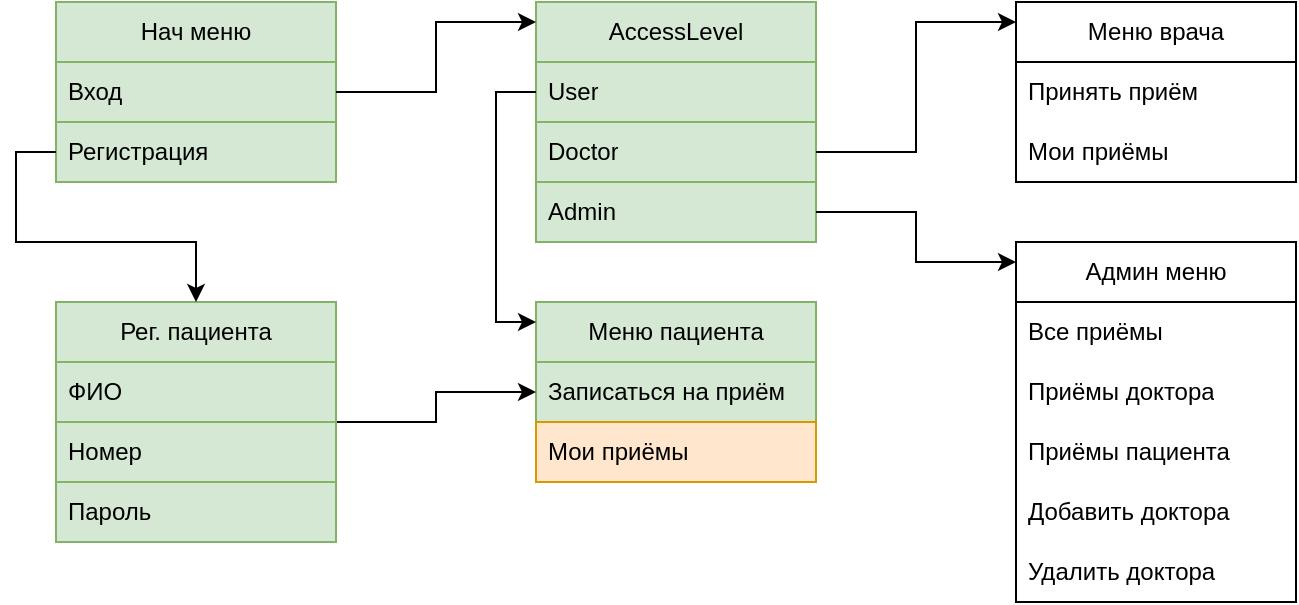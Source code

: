 <mxfile version="24.3.1" type="device">
  <diagram name="Страница — 1" id="wxF1bacv_a9VdhyHZAjL">
    <mxGraphModel dx="1112" dy="573" grid="1" gridSize="10" guides="1" tooltips="1" connect="1" arrows="1" fold="1" page="1" pageScale="1" pageWidth="827" pageHeight="1169" math="0" shadow="0">
      <root>
        <mxCell id="0" />
        <mxCell id="1" parent="0" />
        <mxCell id="FXJhZsE6ygOkz5vdfHuf-5" value="Нач меню" style="swimlane;fontStyle=0;childLayout=stackLayout;horizontal=1;startSize=30;horizontalStack=0;resizeParent=1;resizeParentMax=0;resizeLast=0;collapsible=1;marginBottom=0;whiteSpace=wrap;html=1;fillColor=#d5e8d4;strokeColor=#82b366;" parent="1" vertex="1">
          <mxGeometry x="40" y="40" width="140" height="90" as="geometry" />
        </mxCell>
        <mxCell id="FXJhZsE6ygOkz5vdfHuf-6" value="Вход" style="text;strokeColor=#82b366;fillColor=#d5e8d4;align=left;verticalAlign=middle;spacingLeft=4;spacingRight=4;overflow=hidden;points=[[0,0.5],[1,0.5]];portConstraint=eastwest;rotatable=0;whiteSpace=wrap;html=1;" parent="FXJhZsE6ygOkz5vdfHuf-5" vertex="1">
          <mxGeometry y="30" width="140" height="30" as="geometry" />
        </mxCell>
        <mxCell id="3HsFZvzpwPpUL35nPNgv-25" value="Регистрация" style="text;strokeColor=#82b366;fillColor=#d5e8d4;align=left;verticalAlign=middle;spacingLeft=4;spacingRight=4;overflow=hidden;points=[[0,0.5],[1,0.5]];portConstraint=eastwest;rotatable=0;whiteSpace=wrap;html=1;" parent="FXJhZsE6ygOkz5vdfHuf-5" vertex="1">
          <mxGeometry y="60" width="140" height="30" as="geometry" />
        </mxCell>
        <mxCell id="3HsFZvzpwPpUL35nPNgv-3" value="Админ меню" style="swimlane;fontStyle=0;childLayout=stackLayout;horizontal=1;startSize=30;horizontalStack=0;resizeParent=1;resizeParentMax=0;resizeLast=0;collapsible=1;marginBottom=0;whiteSpace=wrap;html=1;" parent="1" vertex="1">
          <mxGeometry x="520" y="160" width="140" height="180" as="geometry" />
        </mxCell>
        <mxCell id="3HsFZvzpwPpUL35nPNgv-16" value="Все приёмы" style="text;strokeColor=none;fillColor=none;align=left;verticalAlign=middle;spacingLeft=4;spacingRight=4;overflow=hidden;points=[[0,0.5],[1,0.5]];portConstraint=eastwest;rotatable=0;whiteSpace=wrap;html=1;" parent="3HsFZvzpwPpUL35nPNgv-3" vertex="1">
          <mxGeometry y="30" width="140" height="30" as="geometry" />
        </mxCell>
        <mxCell id="3HsFZvzpwPpUL35nPNgv-17" value="Приёмы доктора" style="text;strokeColor=none;fillColor=none;align=left;verticalAlign=middle;spacingLeft=4;spacingRight=4;overflow=hidden;points=[[0,0.5],[1,0.5]];portConstraint=eastwest;rotatable=0;whiteSpace=wrap;html=1;" parent="3HsFZvzpwPpUL35nPNgv-3" vertex="1">
          <mxGeometry y="60" width="140" height="30" as="geometry" />
        </mxCell>
        <mxCell id="3HsFZvzpwPpUL35nPNgv-18" value="Приёмы пациента" style="text;strokeColor=none;fillColor=none;align=left;verticalAlign=middle;spacingLeft=4;spacingRight=4;overflow=hidden;points=[[0,0.5],[1,0.5]];portConstraint=eastwest;rotatable=0;whiteSpace=wrap;html=1;" parent="3HsFZvzpwPpUL35nPNgv-3" vertex="1">
          <mxGeometry y="90" width="140" height="30" as="geometry" />
        </mxCell>
        <mxCell id="3HsFZvzpwPpUL35nPNgv-4" value="Добавить доктора" style="text;strokeColor=none;fillColor=none;align=left;verticalAlign=middle;spacingLeft=4;spacingRight=4;overflow=hidden;points=[[0,0.5],[1,0.5]];portConstraint=eastwest;rotatable=0;whiteSpace=wrap;html=1;" parent="3HsFZvzpwPpUL35nPNgv-3" vertex="1">
          <mxGeometry y="120" width="140" height="30" as="geometry" />
        </mxCell>
        <mxCell id="3HsFZvzpwPpUL35nPNgv-5" value="Удалить доктора" style="text;strokeColor=none;fillColor=none;align=left;verticalAlign=middle;spacingLeft=4;spacingRight=4;overflow=hidden;points=[[0,0.5],[1,0.5]];portConstraint=eastwest;rotatable=0;whiteSpace=wrap;html=1;" parent="3HsFZvzpwPpUL35nPNgv-3" vertex="1">
          <mxGeometry y="150" width="140" height="30" as="geometry" />
        </mxCell>
        <mxCell id="3HsFZvzpwPpUL35nPNgv-11" value="Меню врача" style="swimlane;fontStyle=0;childLayout=stackLayout;horizontal=1;startSize=30;horizontalStack=0;resizeParent=1;resizeParentMax=0;resizeLast=0;collapsible=1;marginBottom=0;whiteSpace=wrap;html=1;" parent="1" vertex="1">
          <mxGeometry x="520" y="40" width="140" height="90" as="geometry" />
        </mxCell>
        <mxCell id="3HsFZvzpwPpUL35nPNgv-12" value="Принять приём" style="text;strokeColor=none;fillColor=none;align=left;verticalAlign=middle;spacingLeft=4;spacingRight=4;overflow=hidden;points=[[0,0.5],[1,0.5]];portConstraint=eastwest;rotatable=0;whiteSpace=wrap;html=1;" parent="3HsFZvzpwPpUL35nPNgv-11" vertex="1">
          <mxGeometry y="30" width="140" height="30" as="geometry" />
        </mxCell>
        <mxCell id="3HsFZvzpwPpUL35nPNgv-14" value="Мои приёмы" style="text;strokeColor=none;fillColor=none;align=left;verticalAlign=middle;spacingLeft=4;spacingRight=4;overflow=hidden;points=[[0,0.5],[1,0.5]];portConstraint=eastwest;rotatable=0;whiteSpace=wrap;html=1;" parent="3HsFZvzpwPpUL35nPNgv-11" vertex="1">
          <mxGeometry y="60" width="140" height="30" as="geometry" />
        </mxCell>
        <mxCell id="3HsFZvzpwPpUL35nPNgv-19" value="Меню пациента" style="swimlane;fontStyle=0;childLayout=stackLayout;horizontal=1;startSize=30;horizontalStack=0;resizeParent=1;resizeParentMax=0;resizeLast=0;collapsible=1;marginBottom=0;whiteSpace=wrap;html=1;fillColor=#d5e8d4;strokeColor=#82b366;" parent="1" vertex="1">
          <mxGeometry x="280" y="190" width="140" height="90" as="geometry" />
        </mxCell>
        <mxCell id="3HsFZvzpwPpUL35nPNgv-20" value="Записаться на приём" style="text;strokeColor=#82b366;fillColor=#d5e8d4;align=left;verticalAlign=middle;spacingLeft=4;spacingRight=4;overflow=hidden;points=[[0,0.5],[1,0.5]];portConstraint=eastwest;rotatable=0;whiteSpace=wrap;html=1;" parent="3HsFZvzpwPpUL35nPNgv-19" vertex="1">
          <mxGeometry y="30" width="140" height="30" as="geometry" />
        </mxCell>
        <mxCell id="3HsFZvzpwPpUL35nPNgv-21" value="Мои приёмы" style="text;align=left;verticalAlign=middle;spacingLeft=4;spacingRight=4;overflow=hidden;points=[[0,0.5],[1,0.5]];portConstraint=eastwest;rotatable=0;whiteSpace=wrap;html=1;fillColor=#ffe6cc;strokeColor=#d79b00;" parent="3HsFZvzpwPpUL35nPNgv-19" vertex="1">
          <mxGeometry y="60" width="140" height="30" as="geometry" />
        </mxCell>
        <mxCell id="VswA6EhGg8Gc78tTQjRb-10" style="edgeStyle=orthogonalEdgeStyle;rounded=0;orthogonalLoop=1;jettySize=auto;html=1;" parent="1" source="3HsFZvzpwPpUL35nPNgv-26" target="3HsFZvzpwPpUL35nPNgv-19" edge="1">
          <mxGeometry relative="1" as="geometry" />
        </mxCell>
        <mxCell id="3HsFZvzpwPpUL35nPNgv-26" value="Рег. пациента" style="swimlane;fontStyle=0;childLayout=stackLayout;horizontal=1;startSize=30;horizontalStack=0;resizeParent=1;resizeParentMax=0;resizeLast=0;collapsible=1;marginBottom=0;whiteSpace=wrap;html=1;fillColor=#d5e8d4;strokeColor=#82b366;" parent="1" vertex="1">
          <mxGeometry x="40" y="190" width="140" height="120" as="geometry" />
        </mxCell>
        <mxCell id="3HsFZvzpwPpUL35nPNgv-27" value="ФИО" style="text;strokeColor=#82b366;fillColor=#d5e8d4;align=left;verticalAlign=middle;spacingLeft=4;spacingRight=4;overflow=hidden;points=[[0,0.5],[1,0.5]];portConstraint=eastwest;rotatable=0;whiteSpace=wrap;html=1;" parent="3HsFZvzpwPpUL35nPNgv-26" vertex="1">
          <mxGeometry y="30" width="140" height="30" as="geometry" />
        </mxCell>
        <mxCell id="3HsFZvzpwPpUL35nPNgv-33" value="Номер" style="text;strokeColor=#82b366;fillColor=#d5e8d4;align=left;verticalAlign=middle;spacingLeft=4;spacingRight=4;overflow=hidden;points=[[0,0.5],[1,0.5]];portConstraint=eastwest;rotatable=0;whiteSpace=wrap;html=1;" parent="3HsFZvzpwPpUL35nPNgv-26" vertex="1">
          <mxGeometry y="60" width="140" height="30" as="geometry" />
        </mxCell>
        <mxCell id="uMtJW5_vlusT_gcamf6g-1" value="Пароль" style="text;strokeColor=#82b366;fillColor=#d5e8d4;align=left;verticalAlign=middle;spacingLeft=4;spacingRight=4;overflow=hidden;points=[[0,0.5],[1,0.5]];portConstraint=eastwest;rotatable=0;whiteSpace=wrap;html=1;" parent="3HsFZvzpwPpUL35nPNgv-26" vertex="1">
          <mxGeometry y="90" width="140" height="30" as="geometry" />
        </mxCell>
        <mxCell id="VswA6EhGg8Gc78tTQjRb-1" style="edgeStyle=orthogonalEdgeStyle;rounded=0;orthogonalLoop=1;jettySize=auto;html=1;" parent="1" source="3HsFZvzpwPpUL35nPNgv-25" target="3HsFZvzpwPpUL35nPNgv-26" edge="1">
          <mxGeometry relative="1" as="geometry" />
        </mxCell>
        <mxCell id="VswA6EhGg8Gc78tTQjRb-2" value="AccessLevel" style="swimlane;fontStyle=0;childLayout=stackLayout;horizontal=1;startSize=30;horizontalStack=0;resizeParent=1;resizeParentMax=0;resizeLast=0;collapsible=1;marginBottom=0;whiteSpace=wrap;html=1;fillColor=#d5e8d4;strokeColor=#82b366;" parent="1" vertex="1">
          <mxGeometry x="280" y="40" width="140" height="120" as="geometry" />
        </mxCell>
        <mxCell id="VswA6EhGg8Gc78tTQjRb-3" value="User" style="text;strokeColor=#82b366;fillColor=#d5e8d4;align=left;verticalAlign=middle;spacingLeft=4;spacingRight=4;overflow=hidden;points=[[0,0.5],[1,0.5]];portConstraint=eastwest;rotatable=0;whiteSpace=wrap;html=1;" parent="VswA6EhGg8Gc78tTQjRb-2" vertex="1">
          <mxGeometry y="30" width="140" height="30" as="geometry" />
        </mxCell>
        <mxCell id="VswA6EhGg8Gc78tTQjRb-4" value="Doctor" style="text;strokeColor=#82b366;fillColor=#d5e8d4;align=left;verticalAlign=middle;spacingLeft=4;spacingRight=4;overflow=hidden;points=[[0,0.5],[1,0.5]];portConstraint=eastwest;rotatable=0;whiteSpace=wrap;html=1;" parent="VswA6EhGg8Gc78tTQjRb-2" vertex="1">
          <mxGeometry y="60" width="140" height="30" as="geometry" />
        </mxCell>
        <mxCell id="VswA6EhGg8Gc78tTQjRb-5" value="Admin" style="text;strokeColor=#82b366;fillColor=#d5e8d4;align=left;verticalAlign=middle;spacingLeft=4;spacingRight=4;overflow=hidden;points=[[0,0.5],[1,0.5]];portConstraint=eastwest;rotatable=0;whiteSpace=wrap;html=1;" parent="VswA6EhGg8Gc78tTQjRb-2" vertex="1">
          <mxGeometry y="90" width="140" height="30" as="geometry" />
        </mxCell>
        <mxCell id="VswA6EhGg8Gc78tTQjRb-6" style="edgeStyle=orthogonalEdgeStyle;rounded=0;orthogonalLoop=1;jettySize=auto;html=1;" parent="1" source="FXJhZsE6ygOkz5vdfHuf-6" target="VswA6EhGg8Gc78tTQjRb-2" edge="1">
          <mxGeometry relative="1" as="geometry">
            <Array as="points">
              <mxPoint x="230" y="85" />
              <mxPoint x="230" y="50" />
            </Array>
          </mxGeometry>
        </mxCell>
        <mxCell id="VswA6EhGg8Gc78tTQjRb-7" style="edgeStyle=orthogonalEdgeStyle;rounded=0;orthogonalLoop=1;jettySize=auto;html=1;" parent="1" source="VswA6EhGg8Gc78tTQjRb-3" target="3HsFZvzpwPpUL35nPNgv-19" edge="1">
          <mxGeometry relative="1" as="geometry">
            <Array as="points">
              <mxPoint x="260" y="85" />
              <mxPoint x="260" y="200" />
            </Array>
          </mxGeometry>
        </mxCell>
        <mxCell id="VswA6EhGg8Gc78tTQjRb-8" style="edgeStyle=orthogonalEdgeStyle;rounded=0;orthogonalLoop=1;jettySize=auto;html=1;" parent="1" source="VswA6EhGg8Gc78tTQjRb-4" target="3HsFZvzpwPpUL35nPNgv-11" edge="1">
          <mxGeometry relative="1" as="geometry">
            <Array as="points">
              <mxPoint x="470" y="115" />
              <mxPoint x="470" y="50" />
            </Array>
          </mxGeometry>
        </mxCell>
        <mxCell id="VswA6EhGg8Gc78tTQjRb-9" style="edgeStyle=orthogonalEdgeStyle;rounded=0;orthogonalLoop=1;jettySize=auto;html=1;" parent="1" source="VswA6EhGg8Gc78tTQjRb-5" target="3HsFZvzpwPpUL35nPNgv-3" edge="1">
          <mxGeometry relative="1" as="geometry">
            <Array as="points">
              <mxPoint x="470" y="145" />
              <mxPoint x="470" y="170" />
            </Array>
          </mxGeometry>
        </mxCell>
      </root>
    </mxGraphModel>
  </diagram>
</mxfile>
